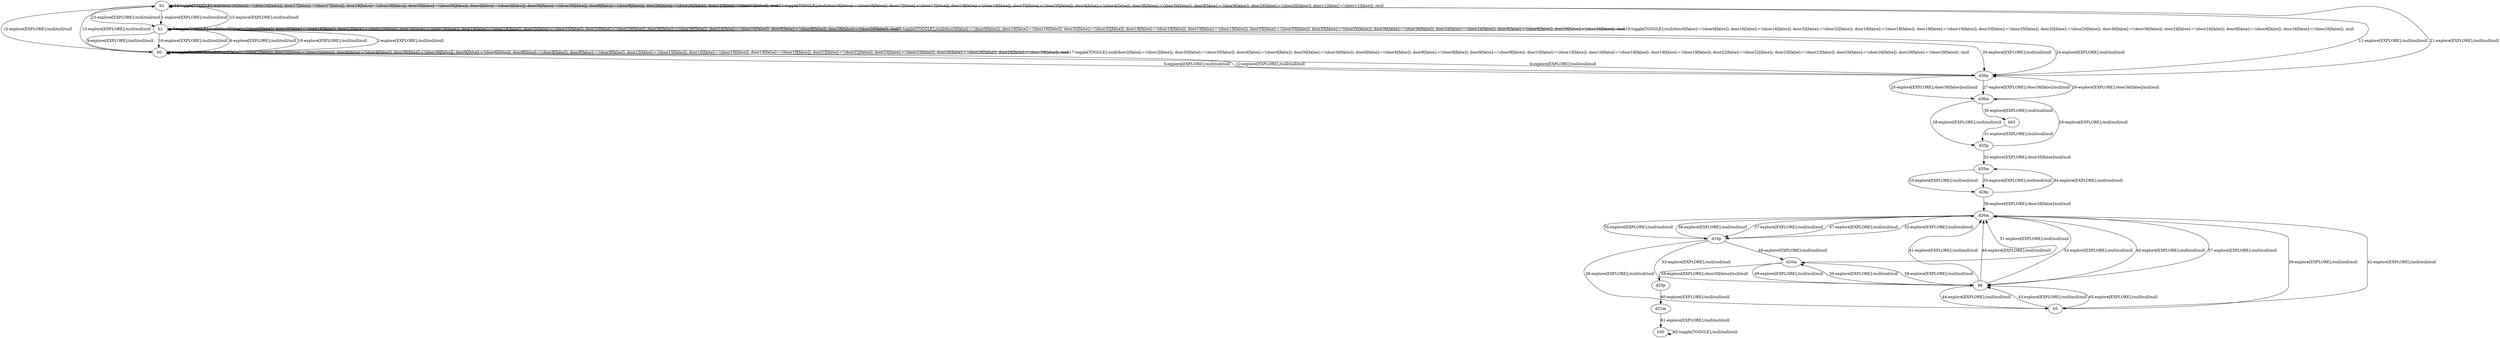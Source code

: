 # Total number of goals covered by this test: 1
# b50 --> b50

digraph g {
"b2" -> "b1" [label = "1-explore[EXPLORE];/null/null/null"];
"b1" -> "b0" [label = "2-explore[EXPLORE];/null/null/null"];
"b0" -> "b0" [label = "3-toggle[TOGGLE];/null/door2[false]:=!(door2[false]); door35[false]:=!(door35[false]); door4[false]:=!(door4[false]); door36[false]:=!(door36[false]); door6[false]:=!(door6[false]); door8[false]:=!(door8[false]); door9[false]:=!(door9[false]); door15[false]:=!(door15[false]); door16[false]:=!(door16[false]); door19[false]:=!(door19[false]); door22[false]:=!(door22[false]); door23[false]:=!(door23[false]); door26[false]:=!(door26[false]); door29[false]:=!(door29[false]); /null"];
"b0" -> "d36p" [label = "4-explore[EXPLORE];/null/null/null"];
"d36p" -> "b0" [label = "5-explore[EXPLORE];/null/null/null"];
"b0" -> "b1" [label = "6-explore[EXPLORE];/null/null/null"];
"b1" -> "b1" [label = "7-toggle[TOGGLE];/null/door0[false]:=!(door0[false]); door16[false]:=!(door16[false]); door32[false]:=!(door32[false]); door18[false]:=!(door18[false]); door19[false]:=!(door19[false]); door35[false]:=!(door35[false]); door20[false]:=!(door20[false]); door36[false]:=!(door36[false]); door24[false]:=!(door24[false]); door9[false]:=!(door9[false]); door26[false]:=!(door26[false]); /null"];
"b1" -> "b1" [label = "8-toggle[TOGGLE];/null/door0[false]:=!(door0[false]); door16[false]:=!(door16[false]); door32[false]:=!(door32[false]); door18[false]:=!(door18[false]); door19[false]:=!(door19[false]); door35[false]:=!(door35[false]); door20[false]:=!(door20[false]); door36[false]:=!(door36[false]); door24[false]:=!(door24[false]); door9[false]:=!(door9[false]); door26[false]:=!(door26[false]); /null"];
"b1" -> "b0" [label = "9-explore[EXPLORE];/null/null/null"];
"b0" -> "b2" [label = "10-explore[EXPLORE];/null/null/null"];
"b2" -> "d36p" [label = "11-explore[EXPLORE];/null/null/null"];
"d36p" -> "b0" [label = "12-explore[EXPLORE];/null/null/null"];
"b0" -> "b2" [label = "13-explore[EXPLORE];/null/null/null"];
"b2" -> "b2" [label = "14-toggle[TOGGLE];/null/door16[false]:=!(door16[false]); door17[false]:=!(door17[false]); door19[false]:=!(door19[false]); door35[false]:=!(door35[false]); door4[false]:=!(door4[false]); door36[false]:=!(door36[false]); door9[false]:=!(door9[false]); door26[false]:=!(door26[false]); door11[false]:=!(door11[false]); /null"];
"b2" -> "b1" [label = "15-explore[EXPLORE];/null/null/null"];
"b1" -> "b0" [label = "16-explore[EXPLORE];/null/null/null"];
"b0" -> "b0" [label = "17-toggle[TOGGLE];/null/door2[false]:=!(door2[false]); door35[false]:=!(door35[false]); door4[false]:=!(door4[false]); door36[false]:=!(door36[false]); door6[false]:=!(door6[false]); door8[false]:=!(door8[false]); door9[false]:=!(door9[false]); door15[false]:=!(door15[false]); door16[false]:=!(door16[false]); door19[false]:=!(door19[false]); door22[false]:=!(door22[false]); door23[false]:=!(door23[false]); door26[false]:=!(door26[false]); door29[false]:=!(door29[false]); /null"];
"b0" -> "b1" [label = "18-explore[EXPLORE];/null/null/null"];
"b1" -> "b1" [label = "19-toggle[TOGGLE];/null/door0[false]:=!(door0[false]); door16[false]:=!(door16[false]); door32[false]:=!(door32[false]); door18[false]:=!(door18[false]); door19[false]:=!(door19[false]); door35[false]:=!(door35[false]); door20[false]:=!(door20[false]); door36[false]:=!(door36[false]); door24[false]:=!(door24[false]); door9[false]:=!(door9[false]); door26[false]:=!(door26[false]); /null"];
"b1" -> "d36p" [label = "20-explore[EXPLORE];/null/null/null"];
"d36p" -> "b2" [label = "21-explore[EXPLORE];/null/null/null"];
"b2" -> "b2" [label = "22-toggle[TOGGLE];/null/door16[false]:=!(door16[false]); door17[false]:=!(door17[false]); door19[false]:=!(door19[false]); door35[false]:=!(door35[false]); door4[false]:=!(door4[false]); door36[false]:=!(door36[false]); door9[false]:=!(door9[false]); door26[false]:=!(door26[false]); door11[false]:=!(door11[false]); /null"];
"b2" -> "b1" [label = "23-explore[EXPLORE];/null/null/null"];
"b1" -> "d36p" [label = "24-explore[EXPLORE];/null/null/null"];
"d36p" -> "d36m" [label = "25-explore[EXPLORE];/door36[false]/null/null"];
"d36m" -> "d36p" [label = "26-explore[EXPLORE];/door36[false]/null/null"];
"d36p" -> "d36m" [label = "27-explore[EXPLORE];/door36[false]/null/null"];
"d36m" -> "d35p" [label = "28-explore[EXPLORE];/null/null/null"];
"d35p" -> "d36m" [label = "29-explore[EXPLORE];/null/null/null"];
"d36m" -> "b63" [label = "30-explore[EXPLORE];/null/null/null"];
"b63" -> "d35p" [label = "31-explore[EXPLORE];/null/null/null"];
"d35p" -> "d35m" [label = "32-explore[EXPLORE];/door35[false]/null/null"];
"d35m" -> "d26p" [label = "33-explore[EXPLORE];/null/null/null"];
"d26p" -> "d35m" [label = "34-explore[EXPLORE];/null/null/null"];
"d35m" -> "d26p" [label = "35-explore[EXPLORE];/null/null/null"];
"d26p" -> "d26m" [label = "36-explore[EXPLORE];/door26[false]/null/null"];
"d26m" -> "d19p" [label = "37-explore[EXPLORE];/null/null/null"];
"d19p" -> "b5" [label = "38-explore[EXPLORE];/null/null/null"];
"b5" -> "d26m" [label = "39-explore[EXPLORE];/null/null/null"];
"d26m" -> "b6" [label = "40-explore[EXPLORE];/null/null/null"];
"b6" -> "d26m" [label = "41-explore[EXPLORE];/null/null/null"];
"d26m" -> "b5" [label = "42-explore[EXPLORE];/null/null/null"];
"b5" -> "b6" [label = "43-explore[EXPLORE];/null/null/null"];
"b6" -> "b5" [label = "44-explore[EXPLORE];/null/null/null"];
"b5" -> "b6" [label = "45-explore[EXPLORE];/null/null/null"];
"b6" -> "d26m" [label = "46-explore[EXPLORE];/null/null/null"];
"d26m" -> "d19p" [label = "47-explore[EXPLORE];/null/null/null"];
"d19p" -> "d20m" [label = "48-explore[EXPLORE];/null/null/null"];
"d20m" -> "b6" [label = "49-explore[EXPLORE];/null/null/null"];
"b6" -> "d20m" [label = "50-explore[EXPLORE];/null/null/null"];
"d20m" -> "d26m" [label = "51-explore[EXPLORE];/null/null/null"];
"d26m" -> "d19p" [label = "52-explore[EXPLORE];/null/null/null"];
"d19p" -> "b6" [label = "53-explore[EXPLORE];/null/null/null"];
"b6" -> "d26m" [label = "54-explore[EXPLORE];/null/null/null"];
"d26m" -> "d19p" [label = "55-explore[EXPLORE];/null/null/null"];
"d19p" -> "d26m" [label = "56-explore[EXPLORE];/null/null/null"];
"d26m" -> "b6" [label = "57-explore[EXPLORE];/null/null/null"];
"b6" -> "d20m" [label = "58-explore[EXPLORE];/null/null/null"];
"d20m" -> "d20p" [label = "59-explore[EXPLORE];/door20[false]/null/null"];
"d20p" -> "d21m" [label = "60-explore[EXPLORE];/null/null/null"];
"d21m" -> "b50" [label = "61-explore[EXPLORE];/null/null/null"];
"b50" -> "b50" [label = "62-toggle[TOGGLE];/null/null/null"];
}